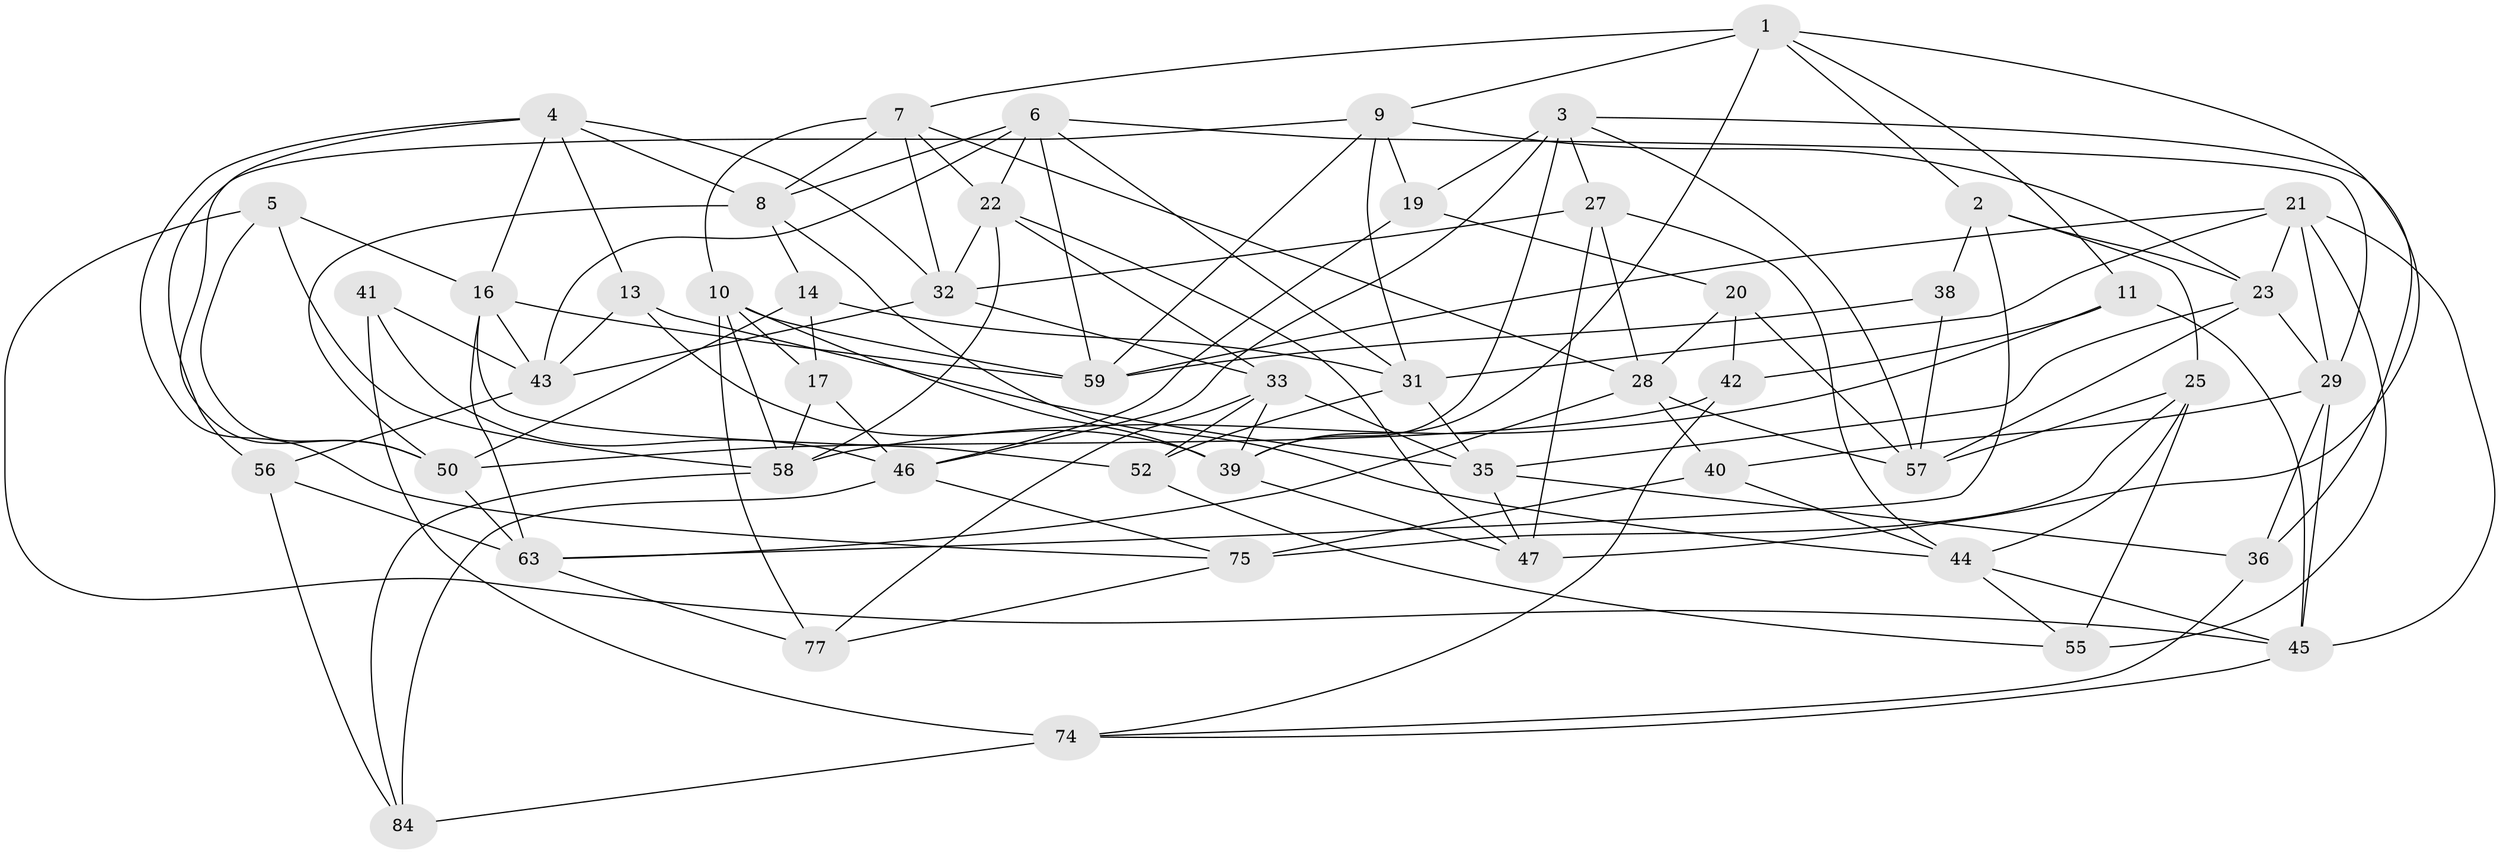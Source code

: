 // Generated by graph-tools (version 1.1) at 2025/24/03/03/25 07:24:23]
// undirected, 51 vertices, 132 edges
graph export_dot {
graph [start="1"]
  node [color=gray90,style=filled];
  1 [super="+24"];
  2 [super="+72"];
  3 [super="+70"];
  4 [super="+76"];
  5;
  6 [super="+79"];
  7 [super="+12"];
  8 [super="+18"];
  9 [super="+54"];
  10 [super="+15"];
  11;
  13;
  14;
  16 [super="+34"];
  17;
  19;
  20;
  21 [super="+78"];
  22 [super="+37"];
  23 [super="+26"];
  25 [super="+64"];
  27 [super="+66"];
  28 [super="+30"];
  29 [super="+62"];
  31 [super="+48"];
  32 [super="+69"];
  33 [super="+53"];
  35 [super="+81"];
  36;
  38;
  39 [super="+65"];
  40;
  41;
  42;
  43 [super="+82"];
  44 [super="+51"];
  45 [super="+49"];
  46 [super="+68"];
  47 [super="+85"];
  50 [super="+73"];
  52;
  55;
  56;
  57 [super="+61"];
  58 [super="+71"];
  59 [super="+60"];
  63 [super="+67"];
  74 [super="+80"];
  75 [super="+83"];
  77;
  84;
  1 -- 7;
  1 -- 47;
  1 -- 9;
  1 -- 11;
  1 -- 39;
  1 -- 2;
  2 -- 38 [weight=2];
  2 -- 63;
  2 -- 23;
  2 -- 25;
  3 -- 19;
  3 -- 39;
  3 -- 27;
  3 -- 57;
  3 -- 36;
  3 -- 46;
  4 -- 75;
  4 -- 16;
  4 -- 32;
  4 -- 50;
  4 -- 13;
  4 -- 8;
  5 -- 58;
  5 -- 16;
  5 -- 45;
  5 -- 50;
  6 -- 29;
  6 -- 59;
  6 -- 43;
  6 -- 8;
  6 -- 31;
  6 -- 22;
  7 -- 22;
  7 -- 8;
  7 -- 10;
  7 -- 28;
  7 -- 32;
  8 -- 44;
  8 -- 50;
  8 -- 14;
  9 -- 59;
  9 -- 23;
  9 -- 56;
  9 -- 19;
  9 -- 31;
  10 -- 58;
  10 -- 17;
  10 -- 59;
  10 -- 77;
  10 -- 39;
  11 -- 42;
  11 -- 45;
  11 -- 58;
  13 -- 43;
  13 -- 39;
  13 -- 35;
  14 -- 50;
  14 -- 17;
  14 -- 31;
  16 -- 43;
  16 -- 52;
  16 -- 63;
  16 -- 59;
  17 -- 46;
  17 -- 58;
  19 -- 20;
  19 -- 46;
  20 -- 42;
  20 -- 28;
  20 -- 57;
  21 -- 29;
  21 -- 31;
  21 -- 45;
  21 -- 23;
  21 -- 55;
  21 -- 59;
  22 -- 58;
  22 -- 47;
  22 -- 33;
  22 -- 32;
  23 -- 57;
  23 -- 35;
  23 -- 29;
  25 -- 44;
  25 -- 57;
  25 -- 75 [weight=2];
  25 -- 55;
  27 -- 32;
  27 -- 44;
  27 -- 28;
  27 -- 47 [weight=2];
  28 -- 40;
  28 -- 57;
  28 -- 63;
  29 -- 36;
  29 -- 40;
  29 -- 45;
  31 -- 35;
  31 -- 52;
  32 -- 33;
  32 -- 43;
  33 -- 52;
  33 -- 77;
  33 -- 39;
  33 -- 35;
  35 -- 36;
  35 -- 47;
  36 -- 74;
  38 -- 57;
  38 -- 59;
  39 -- 47;
  40 -- 75;
  40 -- 44;
  41 -- 74 [weight=2];
  41 -- 43;
  41 -- 46;
  42 -- 74;
  42 -- 50;
  43 -- 56;
  44 -- 45;
  44 -- 55;
  45 -- 74;
  46 -- 84;
  46 -- 75;
  50 -- 63;
  52 -- 55;
  56 -- 84;
  56 -- 63;
  58 -- 84;
  63 -- 77;
  74 -- 84;
  75 -- 77;
}
